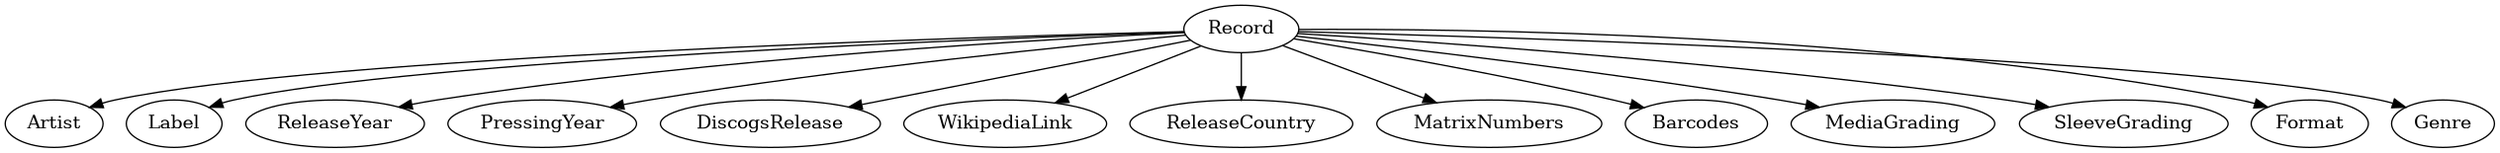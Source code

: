 @startdot
digraph G {
    Record -> Artist
    Record -> Label
    Record -> ReleaseYear
    Record -> PressingYear
    Record -> DiscogsRelease
    Record -> WikipediaLink
    Record -> ReleaseCountry
    Record -> MatrixNumbers
    Record -> Barcodes
    Record -> MediaGrading
    Record -> SleeveGrading
    Record -> Format
    Record -> Genre
    
}
@enddot
Artist, Label, Release Year, Pressing Year, Discogs Release,
    Wikipedia Link, Release Country, Matrix Numbers, Barcodes,
    Media/Sleeve Grading, Format, Genre